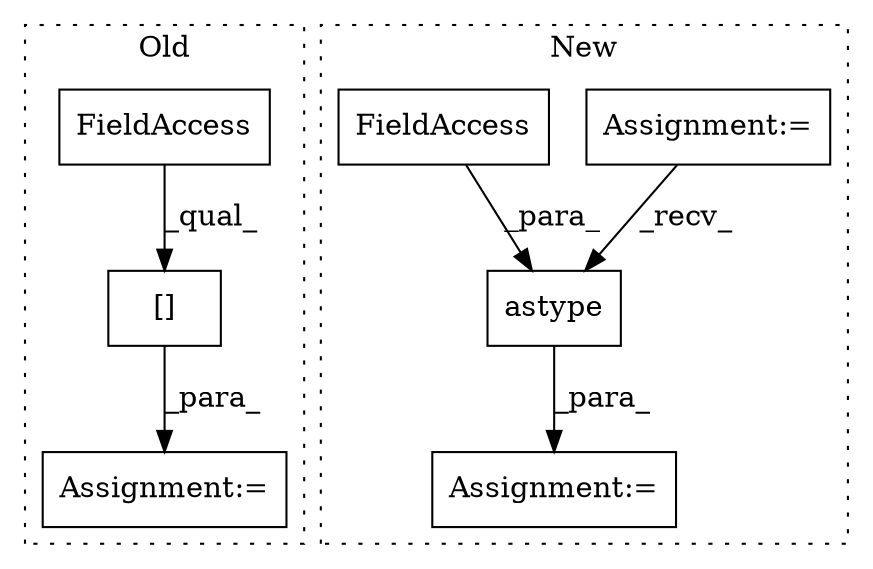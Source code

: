 digraph G {
subgraph cluster0 {
1 [label="[]" a="2" s="1934,1957" l="15,1" shape="box"];
5 [label="FieldAccess" a="22" s="1934" l="14" shape="box"];
7 [label="Assignment:=" a="7" s="1933" l="1" shape="box"];
label = "Old";
style="dotted";
}
subgraph cluster1 {
2 [label="astype" a="32" s="2110,2130" l="7,1" shape="box"];
3 [label="Assignment:=" a="7" s="2095" l="1" shape="box"];
4 [label="Assignment:=" a="7" s="2070" l="2" shape="box"];
6 [label="FieldAccess" a="22" s="2117" l="5" shape="box"];
label = "New";
style="dotted";
}
1 -> 7 [label="_para_"];
2 -> 3 [label="_para_"];
4 -> 2 [label="_recv_"];
5 -> 1 [label="_qual_"];
6 -> 2 [label="_para_"];
}
